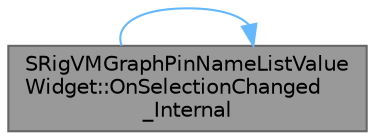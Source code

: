 digraph "SRigVMGraphPinNameListValueWidget::OnSelectionChanged_Internal"
{
 // INTERACTIVE_SVG=YES
 // LATEX_PDF_SIZE
  bgcolor="transparent";
  edge [fontname=Helvetica,fontsize=10,labelfontname=Helvetica,labelfontsize=10];
  node [fontname=Helvetica,fontsize=10,shape=box,height=0.2,width=0.4];
  rankdir="LR";
  Node1 [id="Node000001",label="SRigVMGraphPinNameListValue\lWidget::OnSelectionChanged\l_Internal",height=0.2,width=0.4,color="gray40", fillcolor="grey60", style="filled", fontcolor="black",tooltip="Invoked when the selection in the list changes."];
  Node1 -> Node1 [id="edge1_Node000001_Node000001",color="steelblue1",style="solid",tooltip=" "];
}
